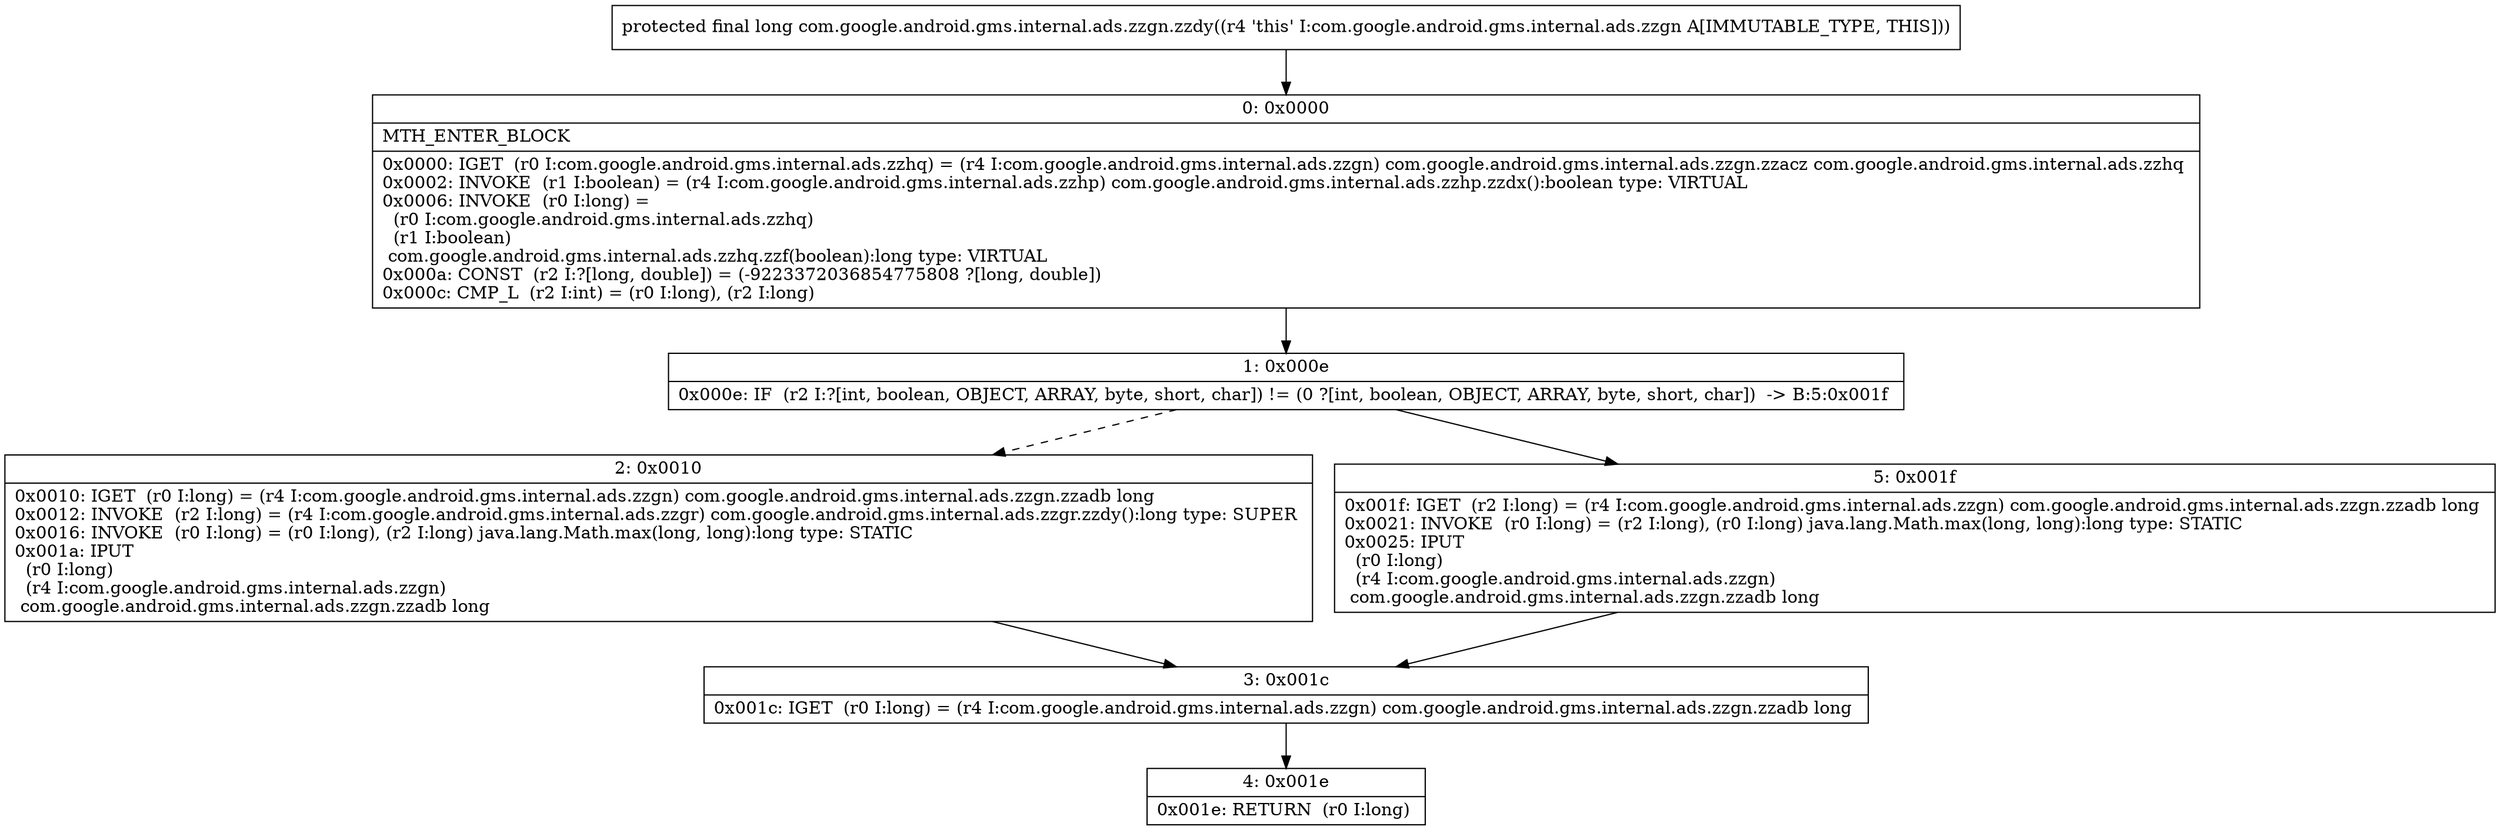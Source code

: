 digraph "CFG forcom.google.android.gms.internal.ads.zzgn.zzdy()J" {
Node_0 [shape=record,label="{0\:\ 0x0000|MTH_ENTER_BLOCK\l|0x0000: IGET  (r0 I:com.google.android.gms.internal.ads.zzhq) = (r4 I:com.google.android.gms.internal.ads.zzgn) com.google.android.gms.internal.ads.zzgn.zzacz com.google.android.gms.internal.ads.zzhq \l0x0002: INVOKE  (r1 I:boolean) = (r4 I:com.google.android.gms.internal.ads.zzhp) com.google.android.gms.internal.ads.zzhp.zzdx():boolean type: VIRTUAL \l0x0006: INVOKE  (r0 I:long) = \l  (r0 I:com.google.android.gms.internal.ads.zzhq)\l  (r1 I:boolean)\l com.google.android.gms.internal.ads.zzhq.zzf(boolean):long type: VIRTUAL \l0x000a: CONST  (r2 I:?[long, double]) = (\-9223372036854775808 ?[long, double]) \l0x000c: CMP_L  (r2 I:int) = (r0 I:long), (r2 I:long) \l}"];
Node_1 [shape=record,label="{1\:\ 0x000e|0x000e: IF  (r2 I:?[int, boolean, OBJECT, ARRAY, byte, short, char]) != (0 ?[int, boolean, OBJECT, ARRAY, byte, short, char])  \-\> B:5:0x001f \l}"];
Node_2 [shape=record,label="{2\:\ 0x0010|0x0010: IGET  (r0 I:long) = (r4 I:com.google.android.gms.internal.ads.zzgn) com.google.android.gms.internal.ads.zzgn.zzadb long \l0x0012: INVOKE  (r2 I:long) = (r4 I:com.google.android.gms.internal.ads.zzgr) com.google.android.gms.internal.ads.zzgr.zzdy():long type: SUPER \l0x0016: INVOKE  (r0 I:long) = (r0 I:long), (r2 I:long) java.lang.Math.max(long, long):long type: STATIC \l0x001a: IPUT  \l  (r0 I:long)\l  (r4 I:com.google.android.gms.internal.ads.zzgn)\l com.google.android.gms.internal.ads.zzgn.zzadb long \l}"];
Node_3 [shape=record,label="{3\:\ 0x001c|0x001c: IGET  (r0 I:long) = (r4 I:com.google.android.gms.internal.ads.zzgn) com.google.android.gms.internal.ads.zzgn.zzadb long \l}"];
Node_4 [shape=record,label="{4\:\ 0x001e|0x001e: RETURN  (r0 I:long) \l}"];
Node_5 [shape=record,label="{5\:\ 0x001f|0x001f: IGET  (r2 I:long) = (r4 I:com.google.android.gms.internal.ads.zzgn) com.google.android.gms.internal.ads.zzgn.zzadb long \l0x0021: INVOKE  (r0 I:long) = (r2 I:long), (r0 I:long) java.lang.Math.max(long, long):long type: STATIC \l0x0025: IPUT  \l  (r0 I:long)\l  (r4 I:com.google.android.gms.internal.ads.zzgn)\l com.google.android.gms.internal.ads.zzgn.zzadb long \l}"];
MethodNode[shape=record,label="{protected final long com.google.android.gms.internal.ads.zzgn.zzdy((r4 'this' I:com.google.android.gms.internal.ads.zzgn A[IMMUTABLE_TYPE, THIS])) }"];
MethodNode -> Node_0;
Node_0 -> Node_1;
Node_1 -> Node_2[style=dashed];
Node_1 -> Node_5;
Node_2 -> Node_3;
Node_3 -> Node_4;
Node_5 -> Node_3;
}

